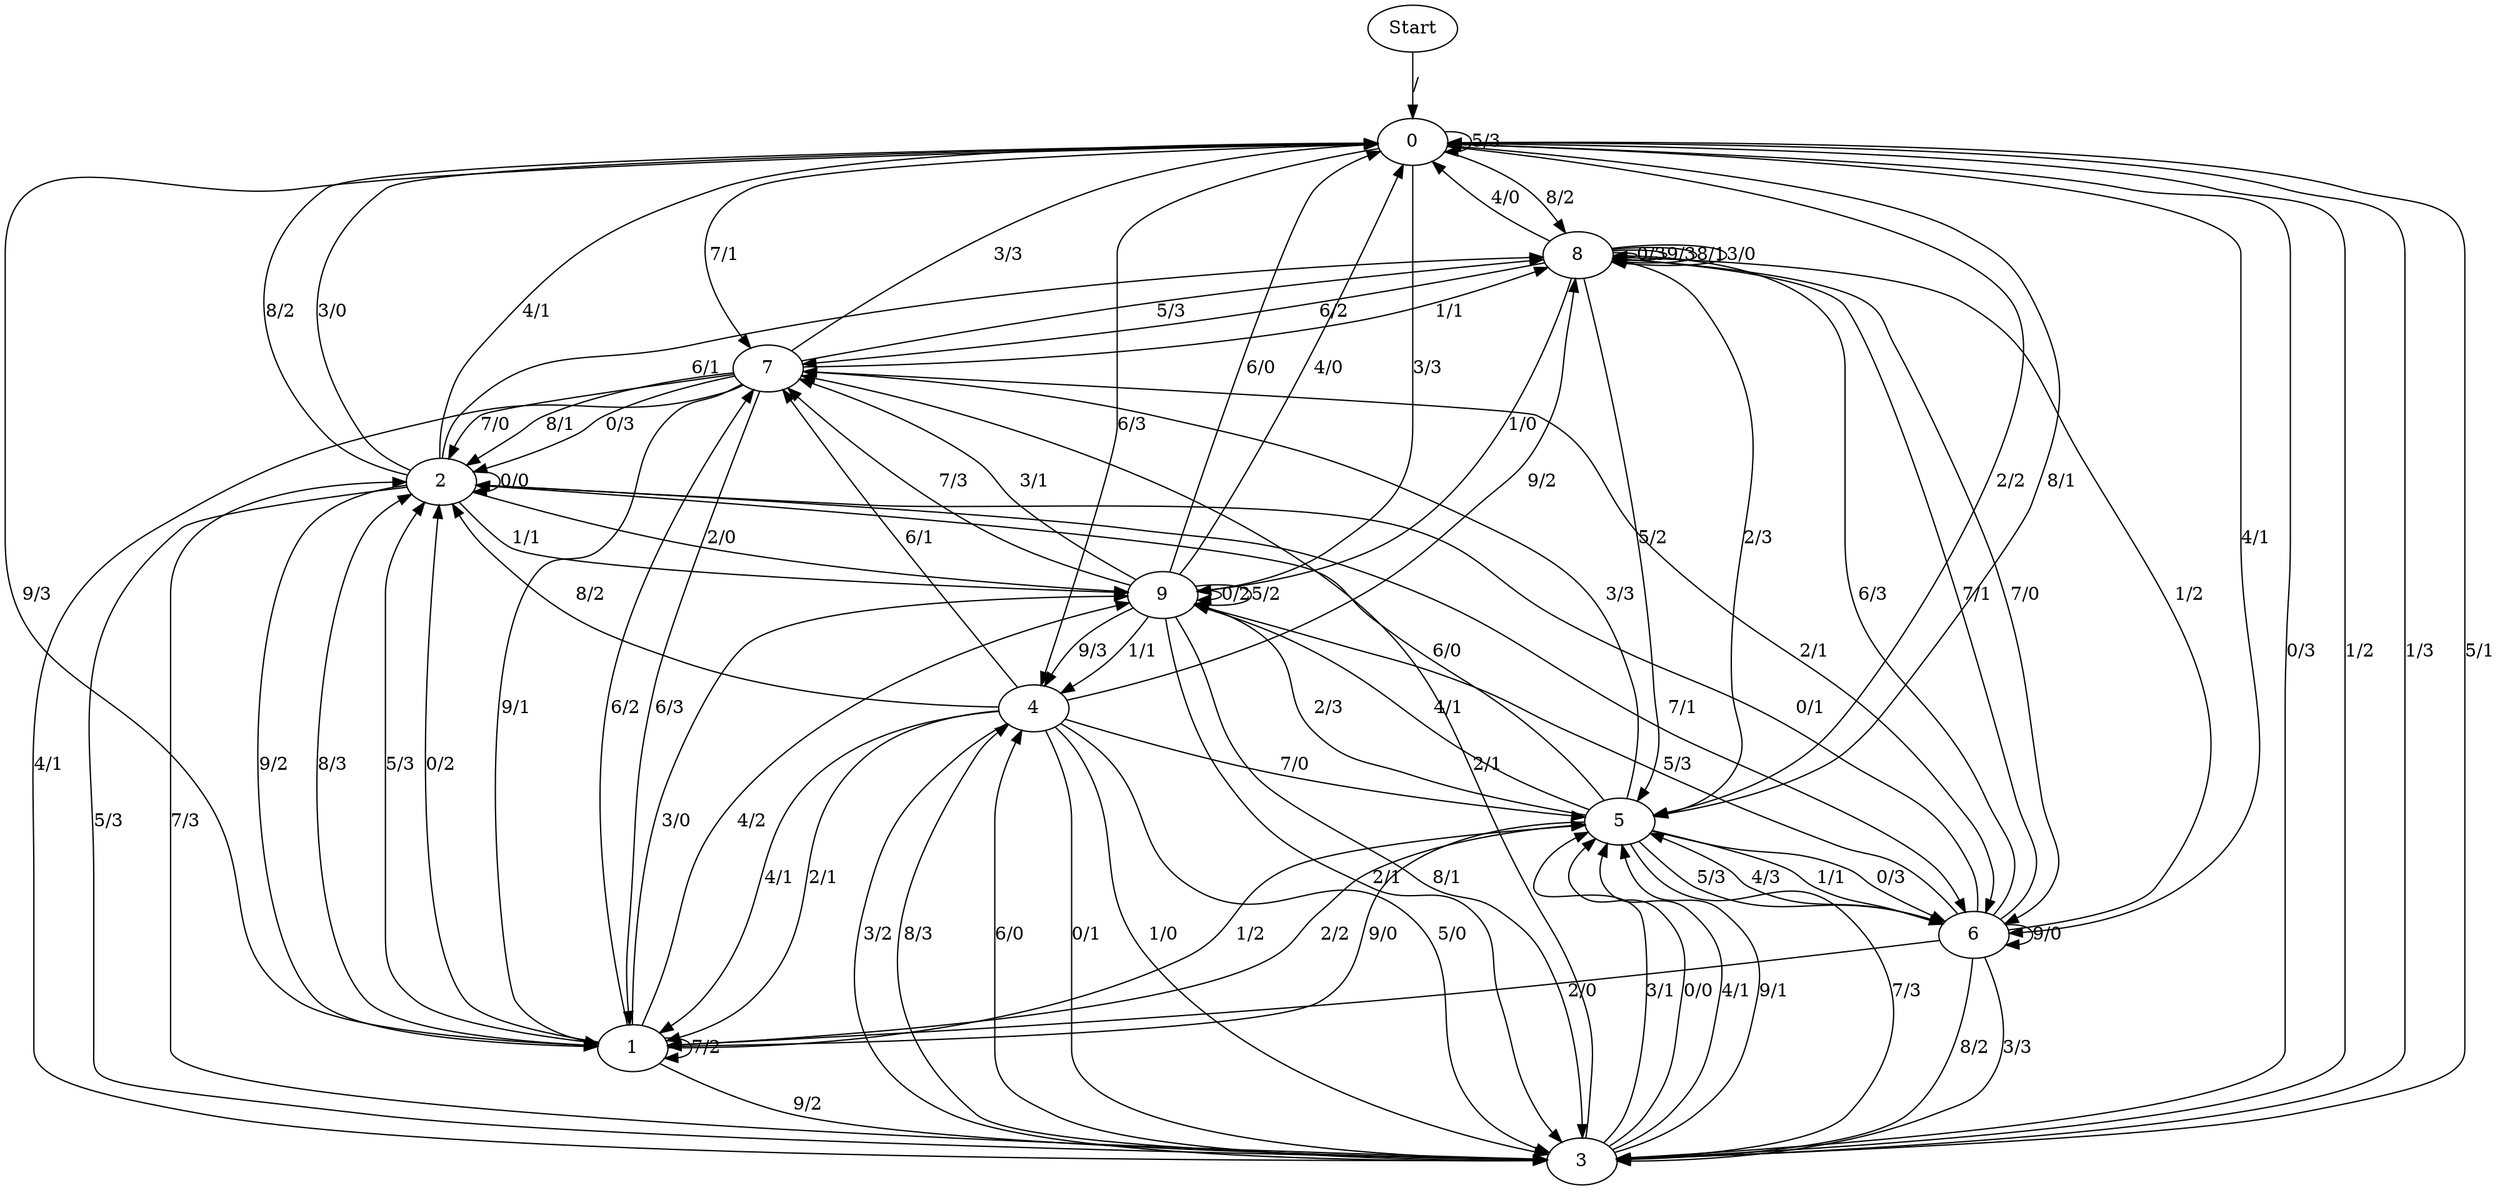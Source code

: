 digraph {
	Start -> 0 [label="/"]
	0 -> 0 [label="5/3"]
	0 -> 8 [label="8/2"]
	0 -> 3 [label="0/3"]
	0 -> 6 [label="4/1"]
	0 -> 1 [label="9/3"]
	0 -> 9 [label="3/3"]
	0 -> 4 [label="6/3"]
	0 -> 5 [label="2/2"]
	0 -> 3 [label="1/2"]
	0 -> 7 [label="7/1"]
	5 -> 9 [label="2/3"]
	5 -> 6 [label="1/1"]
	5 -> 2 [label="6/0"]
	5 -> 9 [label="4/1"]
	5 -> 6 [label="5/3"]
	5 -> 7 [label="3/3"]
	5 -> 1 [label="9/0"]
	5 -> 3 [label="7/3"]
	5 -> 6 [label="0/3"]
	5 -> 0 [label="8/1"]
	6 -> 8 [label="6/3"]
	6 -> 6 [label="9/0"]
	6 -> 9 [label="5/3"]
	6 -> 1 [label="2/0"]
	6 -> 2 [label="0/1"]
	6 -> 5 [label="4/3"]
	6 -> 3 [label="8/2"]
	6 -> 8 [label="1/2"]
	6 -> 8 [label="7/1"]
	6 -> 3 [label="3/3"]
	3 -> 5 [label="3/1"]
	3 -> 4 [label="8/3"]
	3 -> 5 [label="0/0"]
	3 -> 2 [label="7/3"]
	3 -> 0 [label="1/3"]
	3 -> 5 [label="4/1"]
	3 -> 7 [label="2/1"]
	3 -> 5 [label="9/1"]
	3 -> 0 [label="5/1"]
	3 -> 4 [label="6/0"]
	8 -> 8 [label="0/3"]
	8 -> 7 [label="6/2"]
	8 -> 9 [label="1/0"]
	8 -> 8 [label="9/3"]
	8 -> 5 [label="2/3"]
	8 -> 6 [label="7/0"]
	8 -> 5 [label="5/2"]
	8 -> 0 [label="4/0"]
	8 -> 8 [label="8/1"]
	8 -> 8 [label="3/0"]
	7 -> 2 [label="8/1"]
	7 -> 8 [label="1/1"]
	7 -> 1 [label="6/3"]
	7 -> 1 [label="9/1"]
	7 -> 0 [label="3/3"]
	7 -> 6 [label="2/1"]
	7 -> 3 [label="4/1"]
	7 -> 2 [label="0/3"]
	7 -> 2 [label="7/0"]
	7 -> 8 [label="5/3"]
	2 -> 2 [label="0/0"]
	2 -> 0 [label="8/2"]
	2 -> 0 [label="3/0"]
	2 -> 3 [label="5/3"]
	2 -> 6 [label="7/1"]
	2 -> 9 [label="1/1"]
	2 -> 9 [label="2/0"]
	2 -> 0 [label="4/1"]
	2 -> 1 [label="9/2"]
	2 -> 8 [label="6/1"]
	9 -> 3 [label="2/1"]
	9 -> 9 [label="0/2"]
	9 -> 3 [label="8/1"]
	9 -> 7 [label="7/3"]
	9 -> 9 [label="5/2"]
	9 -> 4 [label="9/3"]
	9 -> 7 [label="3/1"]
	9 -> 0 [label="6/0"]
	9 -> 0 [label="4/0"]
	9 -> 4 [label="1/1"]
	4 -> 3 [label="3/2"]
	4 -> 5 [label="7/0"]
	4 -> 1 [label="2/1"]
	4 -> 1 [label="4/1"]
	4 -> 8 [label="9/2"]
	4 -> 3 [label="0/1"]
	4 -> 3 [label="1/0"]
	4 -> 7 [label="6/1"]
	4 -> 2 [label="8/2"]
	4 -> 3 [label="5/0"]
	1 -> 5 [label="1/2"]
	1 -> 2 [label="8/3"]
	1 -> 3 [label="9/2"]
	1 -> 2 [label="5/3"]
	1 -> 1 [label="7/2"]
	1 -> 9 [label="3/0"]
	1 -> 5 [label="2/2"]
	1 -> 2 [label="0/2"]
	1 -> 9 [label="4/2"]
	1 -> 7 [label="6/2"]
}